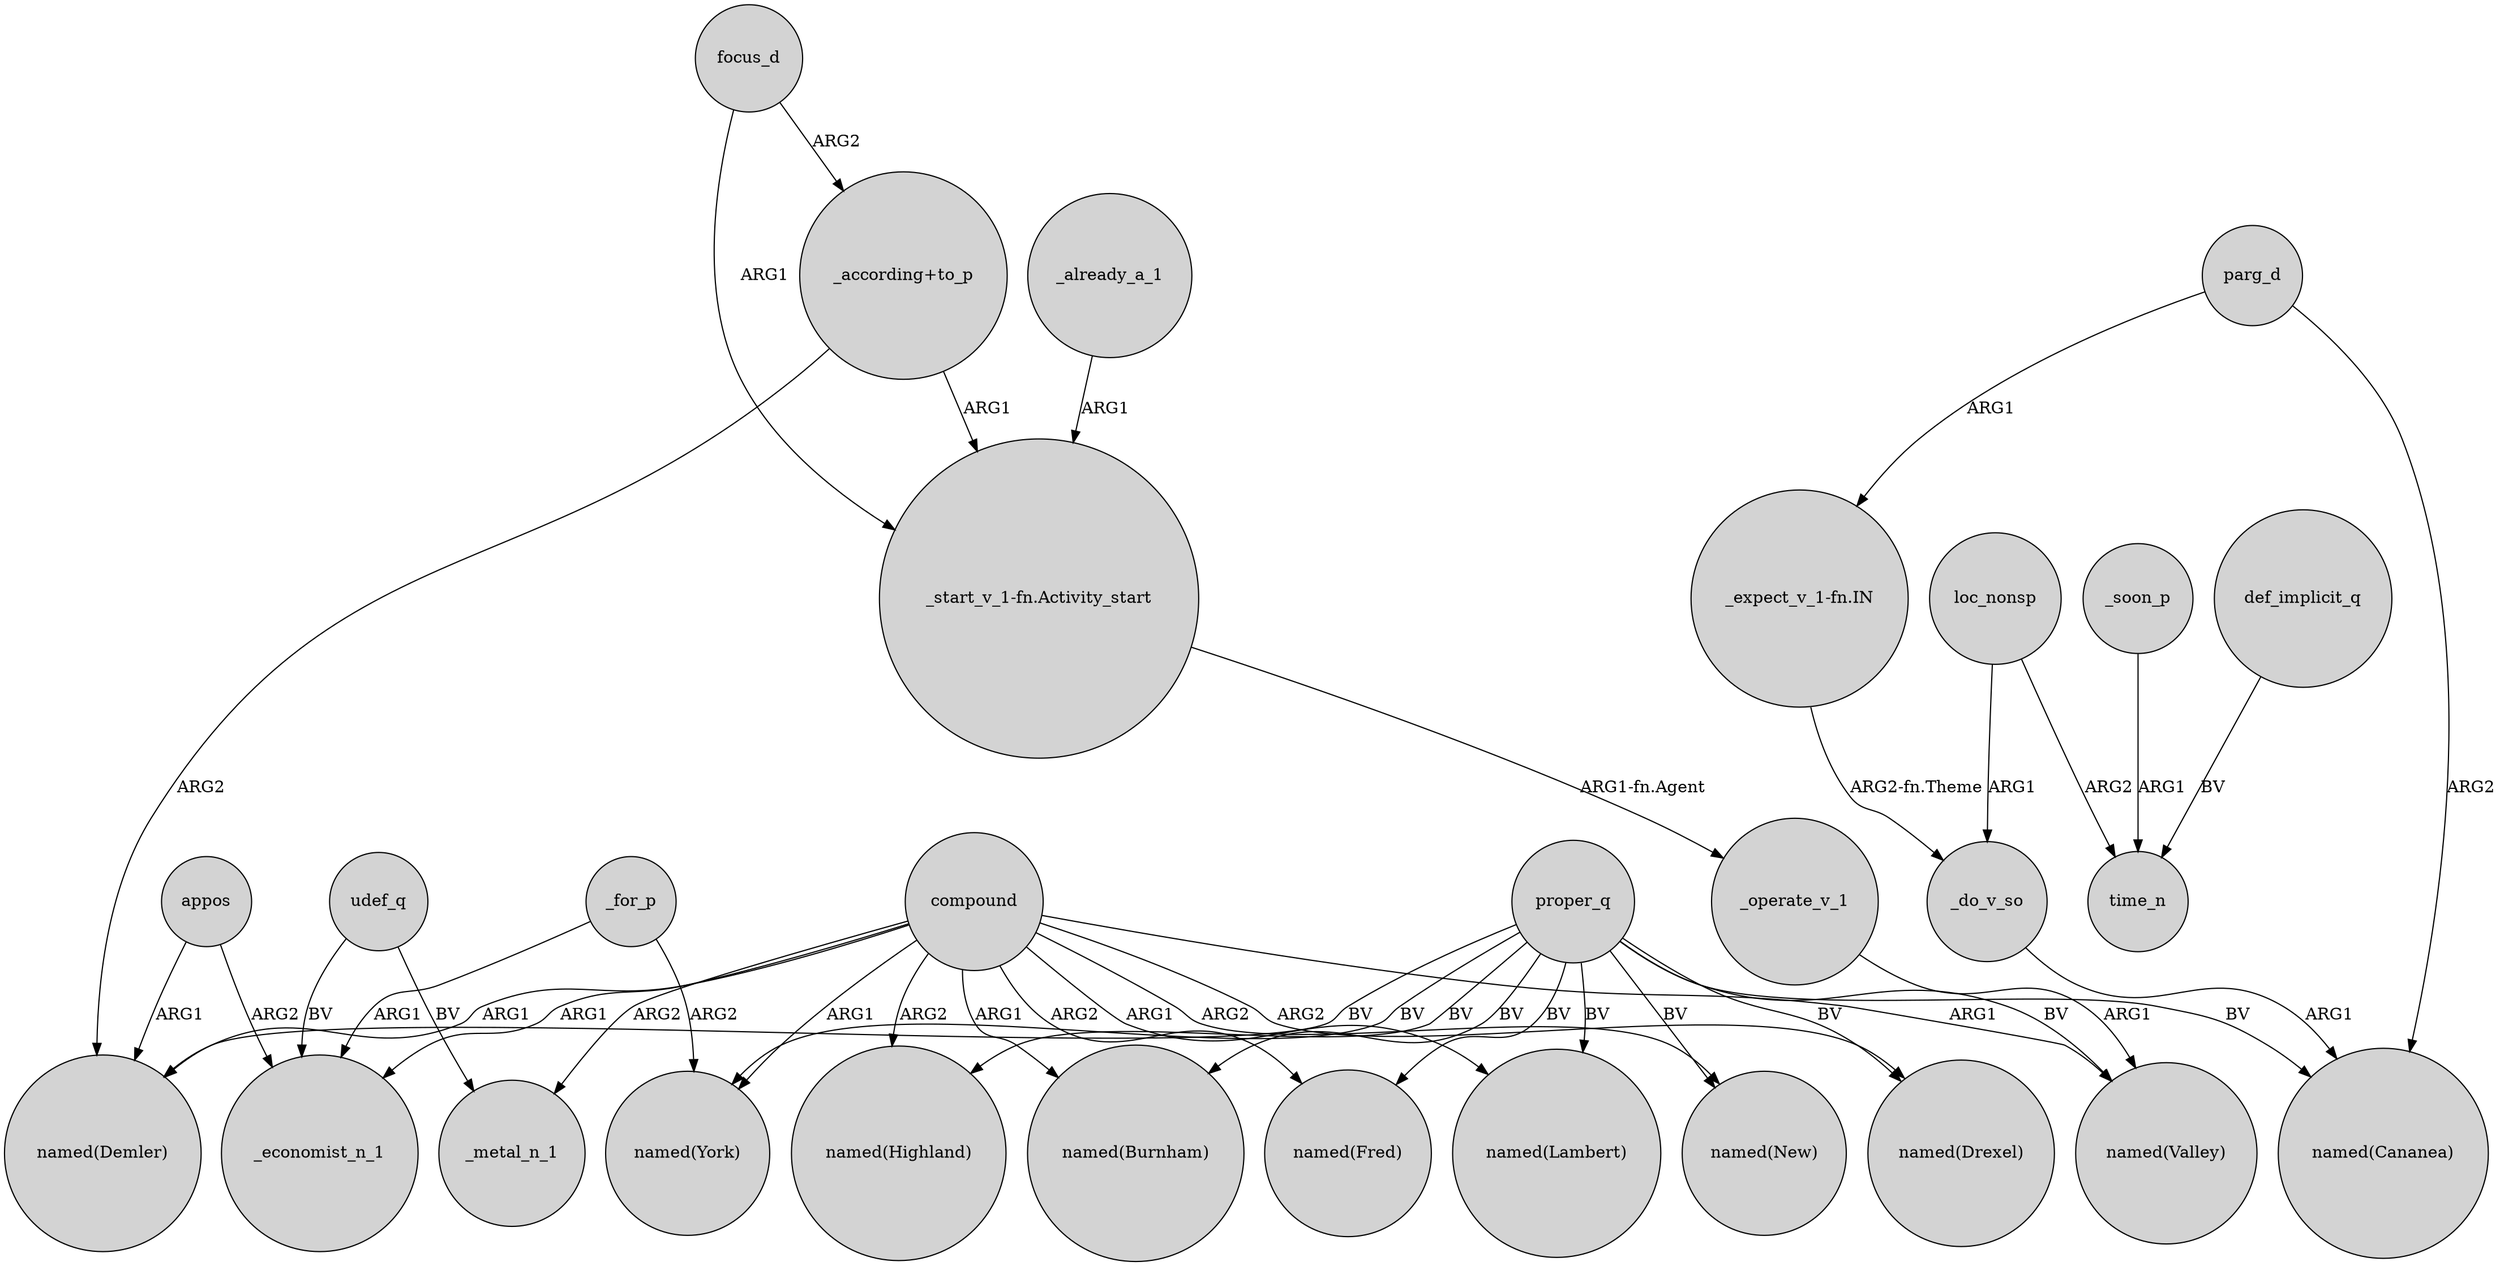 digraph {
	node [shape=circle style=filled]
	appos -> "named(Demler)" [label=ARG1]
	loc_nonsp -> _do_v_so [label=ARG1]
	compound -> "named(New)" [label=ARG2]
	"_according+to_p" -> "named(Demler)" [label=ARG2]
	_for_p -> "named(York)" [label=ARG2]
	"_expect_v_1-fn.IN" -> _do_v_so [label="ARG2-fn.Theme"]
	def_implicit_q -> time_n [label=BV]
	proper_q -> "named(New)" [label=BV]
	proper_q -> "named(Lambert)" [label=BV]
	proper_q -> "named(Drexel)" [label=BV]
	compound -> "named(Lambert)" [label=ARG1]
	appos -> _economist_n_1 [label=ARG2]
	proper_q -> "named(Highland)" [label=BV]
	udef_q -> _economist_n_1 [label=BV]
	loc_nonsp -> time_n [label=ARG2]
	compound -> "named(Highland)" [label=ARG2]
	parg_d -> "named(Cananea)" [label=ARG2]
	compound -> _economist_n_1 [label=ARG1]
	proper_q -> "named(Cananea)" [label=BV]
	proper_q -> "named(Valley)" [label=BV]
	_do_v_so -> "named(Cananea)" [label=ARG1]
	compound -> "named(York)" [label=ARG1]
	compound -> _metal_n_1 [label=ARG2]
	proper_q -> "named(Fred)" [label=BV]
	compound -> "named(Drexel)" [label=ARG2]
	proper_q -> "named(Burnham)" [label=BV]
	compound -> "named(Valley)" [label=ARG1]
	parg_d -> "_expect_v_1-fn.IN" [label=ARG1]
	_for_p -> _economist_n_1 [label=ARG1]
	focus_d -> "_according+to_p" [label=ARG2]
	compound -> "named(Demler)" [label=ARG1]
	compound -> "named(Burnham)" [label=ARG1]
	udef_q -> _metal_n_1 [label=BV]
	compound -> "named(Fred)" [label=ARG2]
	focus_d -> "_start_v_1-fn.Activity_start" [label=ARG1]
	"_according+to_p" -> "_start_v_1-fn.Activity_start" [label=ARG1]
	_soon_p -> time_n [label=ARG1]
	proper_q -> "named(Demler)" [label=BV]
	_operate_v_1 -> "named(Valley)" [label=ARG1]
	proper_q -> "named(York)" [label=BV]
	"_start_v_1-fn.Activity_start" -> _operate_v_1 [label="ARG1-fn.Agent"]
	_already_a_1 -> "_start_v_1-fn.Activity_start" [label=ARG1]
}
